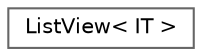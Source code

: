 digraph "类继承关系图"
{
 // INTERACTIVE_SVG=YES
 // LATEX_PDF_SIZE
  bgcolor="transparent";
  edge [fontname=Helvetica,fontsize=10,labelfontname=Helvetica,labelfontsize=10];
  node [fontname=Helvetica,fontsize=10,shape=box,height=0.2,width=0.4];
  rankdir="LR";
  Node0 [id="Node000000",label="ListView\< IT \>",height=0.2,width=0.4,color="grey40", fillcolor="white", style="filled",URL="$d5/d90/classListView.html",tooltip=" "];
}

